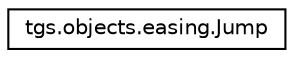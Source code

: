 digraph "Graphical Class Hierarchy"
{
  edge [fontname="Helvetica",fontsize="10",labelfontname="Helvetica",labelfontsize="10"];
  node [fontname="Helvetica",fontsize="10",shape=record];
  rankdir="LR";
  Node0 [label="tgs.objects.easing.Jump",height=0.2,width=0.4,color="black", fillcolor="white", style="filled",URL="$classtgs_1_1objects_1_1easing_1_1Jump.html"];
}
